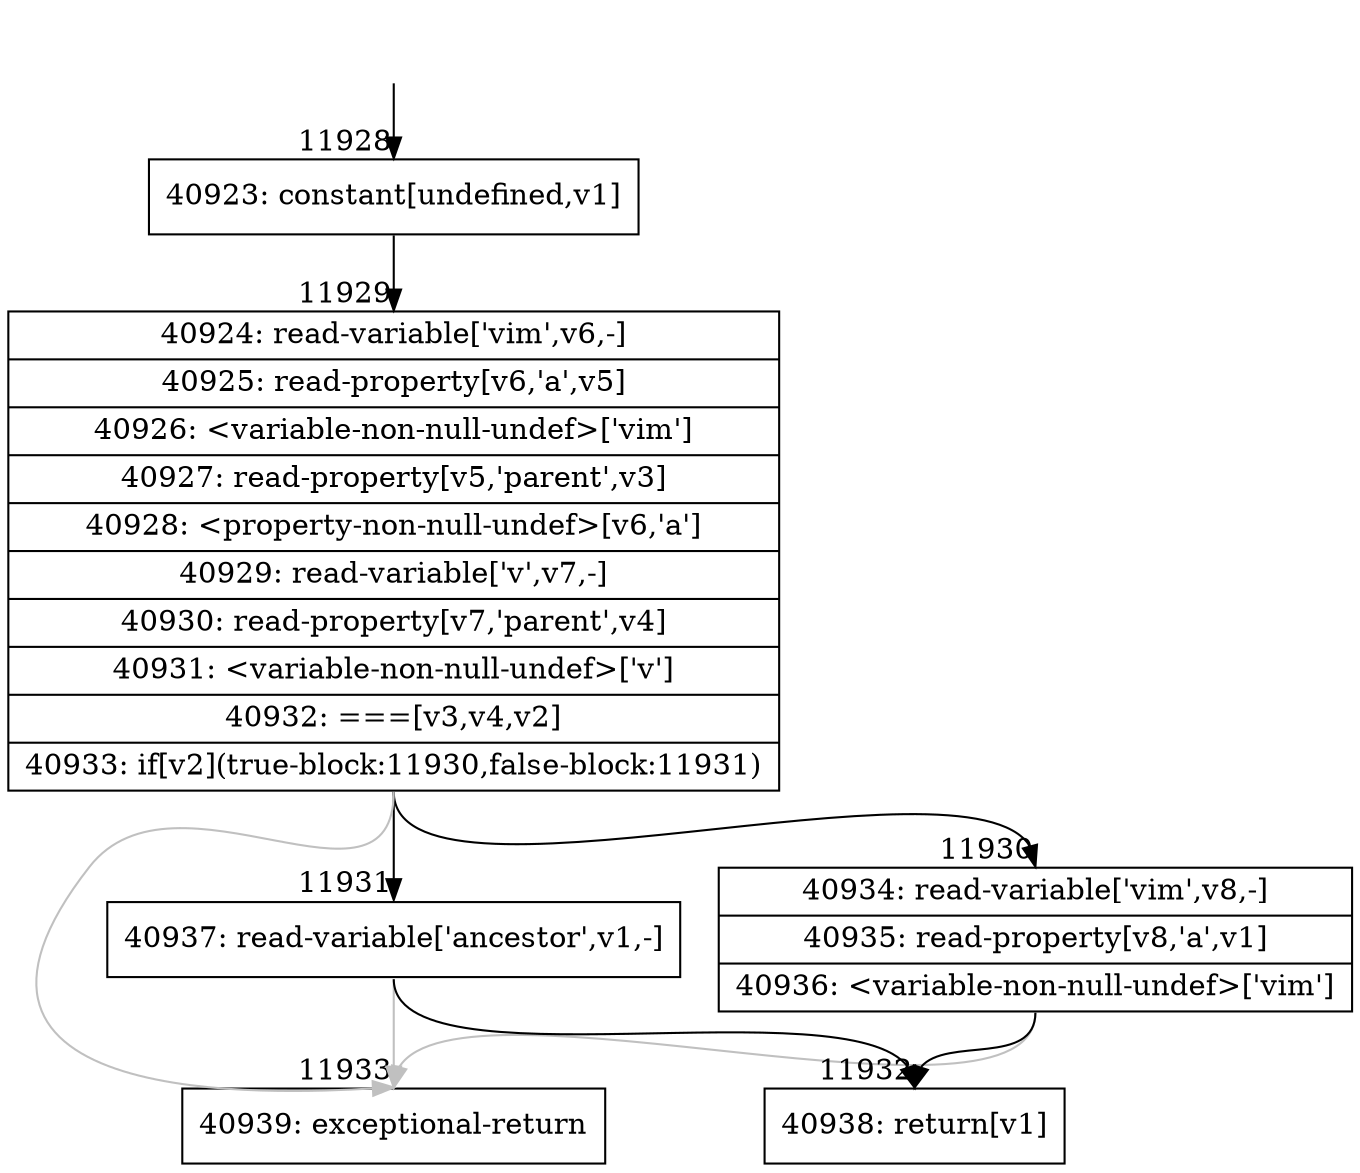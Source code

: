 digraph {
rankdir="TD"
BB_entry1100[shape=none,label=""];
BB_entry1100 -> BB11928 [tailport=s, headport=n, headlabel="    11928"]
BB11928 [shape=record label="{40923: constant[undefined,v1]}" ] 
BB11928 -> BB11929 [tailport=s, headport=n, headlabel="      11929"]
BB11929 [shape=record label="{40924: read-variable['vim',v6,-]|40925: read-property[v6,'a',v5]|40926: \<variable-non-null-undef\>['vim']|40927: read-property[v5,'parent',v3]|40928: \<property-non-null-undef\>[v6,'a']|40929: read-variable['v',v7,-]|40930: read-property[v7,'parent',v4]|40931: \<variable-non-null-undef\>['v']|40932: ===[v3,v4,v2]|40933: if[v2](true-block:11930,false-block:11931)}" ] 
BB11929 -> BB11930 [tailport=s, headport=n, headlabel="      11930"]
BB11929 -> BB11931 [tailport=s, headport=n, headlabel="      11931"]
BB11929 -> BB11933 [tailport=s, headport=n, color=gray, headlabel="      11933"]
BB11930 [shape=record label="{40934: read-variable['vim',v8,-]|40935: read-property[v8,'a',v1]|40936: \<variable-non-null-undef\>['vim']}" ] 
BB11930 -> BB11932 [tailport=s, headport=n, headlabel="      11932"]
BB11930 -> BB11933 [tailport=s, headport=n, color=gray]
BB11931 [shape=record label="{40937: read-variable['ancestor',v1,-]}" ] 
BB11931 -> BB11932 [tailport=s, headport=n]
BB11931 -> BB11933 [tailport=s, headport=n, color=gray]
BB11932 [shape=record label="{40938: return[v1]}" ] 
BB11933 [shape=record label="{40939: exceptional-return}" ] 
//#$~ 7160
}

